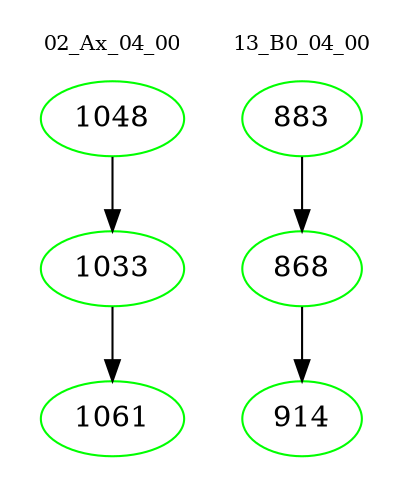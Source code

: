 digraph{
subgraph cluster_0 {
color = white
label = "02_Ax_04_00";
fontsize=10;
T0_1048 [label="1048", color="green"]
T0_1048 -> T0_1033 [color="black"]
T0_1033 [label="1033", color="green"]
T0_1033 -> T0_1061 [color="black"]
T0_1061 [label="1061", color="green"]
}
subgraph cluster_1 {
color = white
label = "13_B0_04_00";
fontsize=10;
T1_883 [label="883", color="green"]
T1_883 -> T1_868 [color="black"]
T1_868 [label="868", color="green"]
T1_868 -> T1_914 [color="black"]
T1_914 [label="914", color="green"]
}
}
